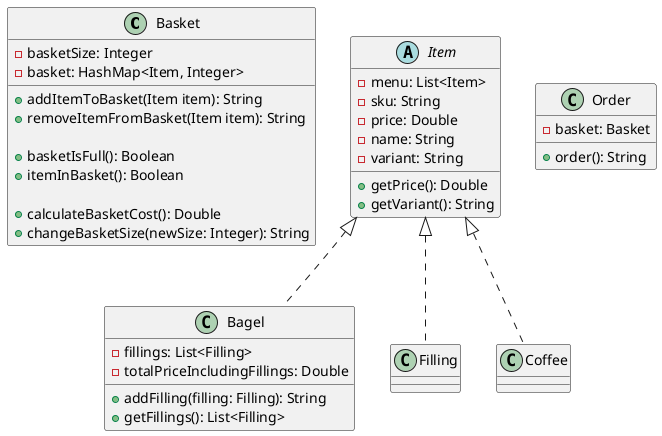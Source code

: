 @startuml

Class Basket {
    - basketSize: Integer
    - basket: HashMap<Item, Integer>

    + addItemToBasket(Item item): String
    + removeItemFromBasket(Item item): String

    + basketIsFull(): Boolean
    + itemInBasket(): Boolean

    + calculateBasketCost(): Double
    + changeBasketSize(newSize: Integer): String
}

Abstract Class Item {
    - menu: List<Item>
    - sku: String
    - price: Double
    - name: String
    - variant: String

    + getPrice(): Double
    + getVariant(): String
}

Class Bagel Implements Item {
    - fillings: List<Filling>
    - totalPriceIncludingFillings: Double
    + addFilling(filling: Filling): String
    + getFillings(): List<Filling>
}

Class Filling Implements Item {
}

Class Coffee Implements Item {
}

Class Order {
    - basket: Basket
    + order(): String
}

@enduml

